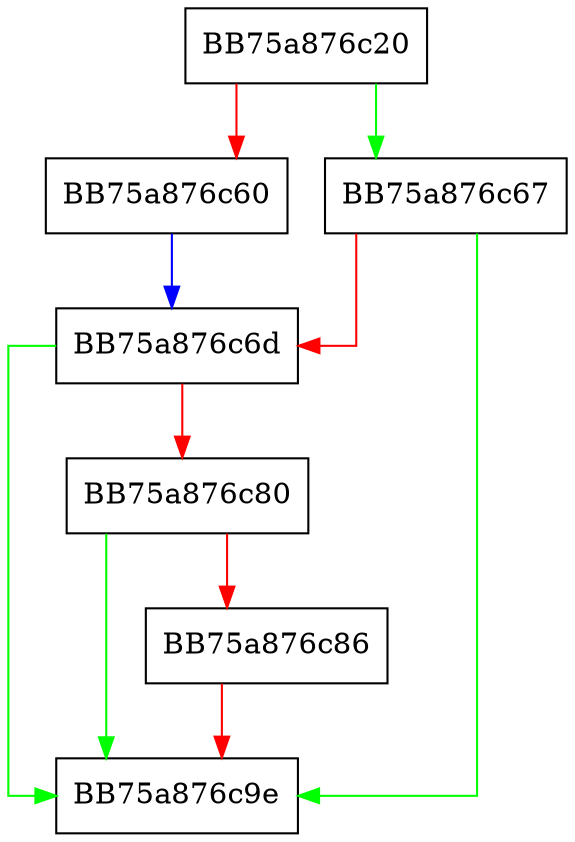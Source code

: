digraph EncryptedWriteCallback {
  node [shape="box"];
  graph [splines=ortho];
  BB75a876c20 -> BB75a876c67 [color="green"];
  BB75a876c20 -> BB75a876c60 [color="red"];
  BB75a876c60 -> BB75a876c6d [color="blue"];
  BB75a876c67 -> BB75a876c9e [color="green"];
  BB75a876c67 -> BB75a876c6d [color="red"];
  BB75a876c6d -> BB75a876c9e [color="green"];
  BB75a876c6d -> BB75a876c80 [color="red"];
  BB75a876c80 -> BB75a876c9e [color="green"];
  BB75a876c80 -> BB75a876c86 [color="red"];
  BB75a876c86 -> BB75a876c9e [color="red"];
}